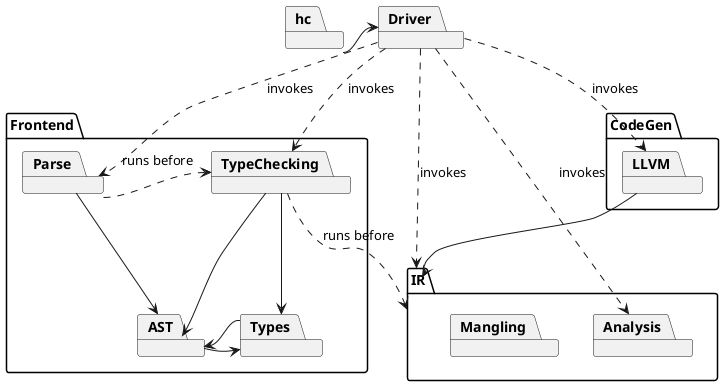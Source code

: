 @startuml
package hc
package Driver

package Frontend {
  package AST
  package Parse
  package TypeChecking
  package Types

  Parse --> AST
  TypeChecking --> AST
  TypeChecking --> Types
  AST -> Types
  Types -> AST
}

package IR {
  package Analysis
  package Mangling
}

package CodeGen {
  package LLVM
}

hc -> Driver

Driver ..> Parse: invokes
Driver ..> TypeChecking: invokes
Driver ..> IR: invokes
Driver ..> Analysis: invokes
Driver ..> LLVM: invokes

LLVM --> IR

Parse .right.> TypeChecking: runs before
TypeChecking .right.> IR: runs before
@enduml